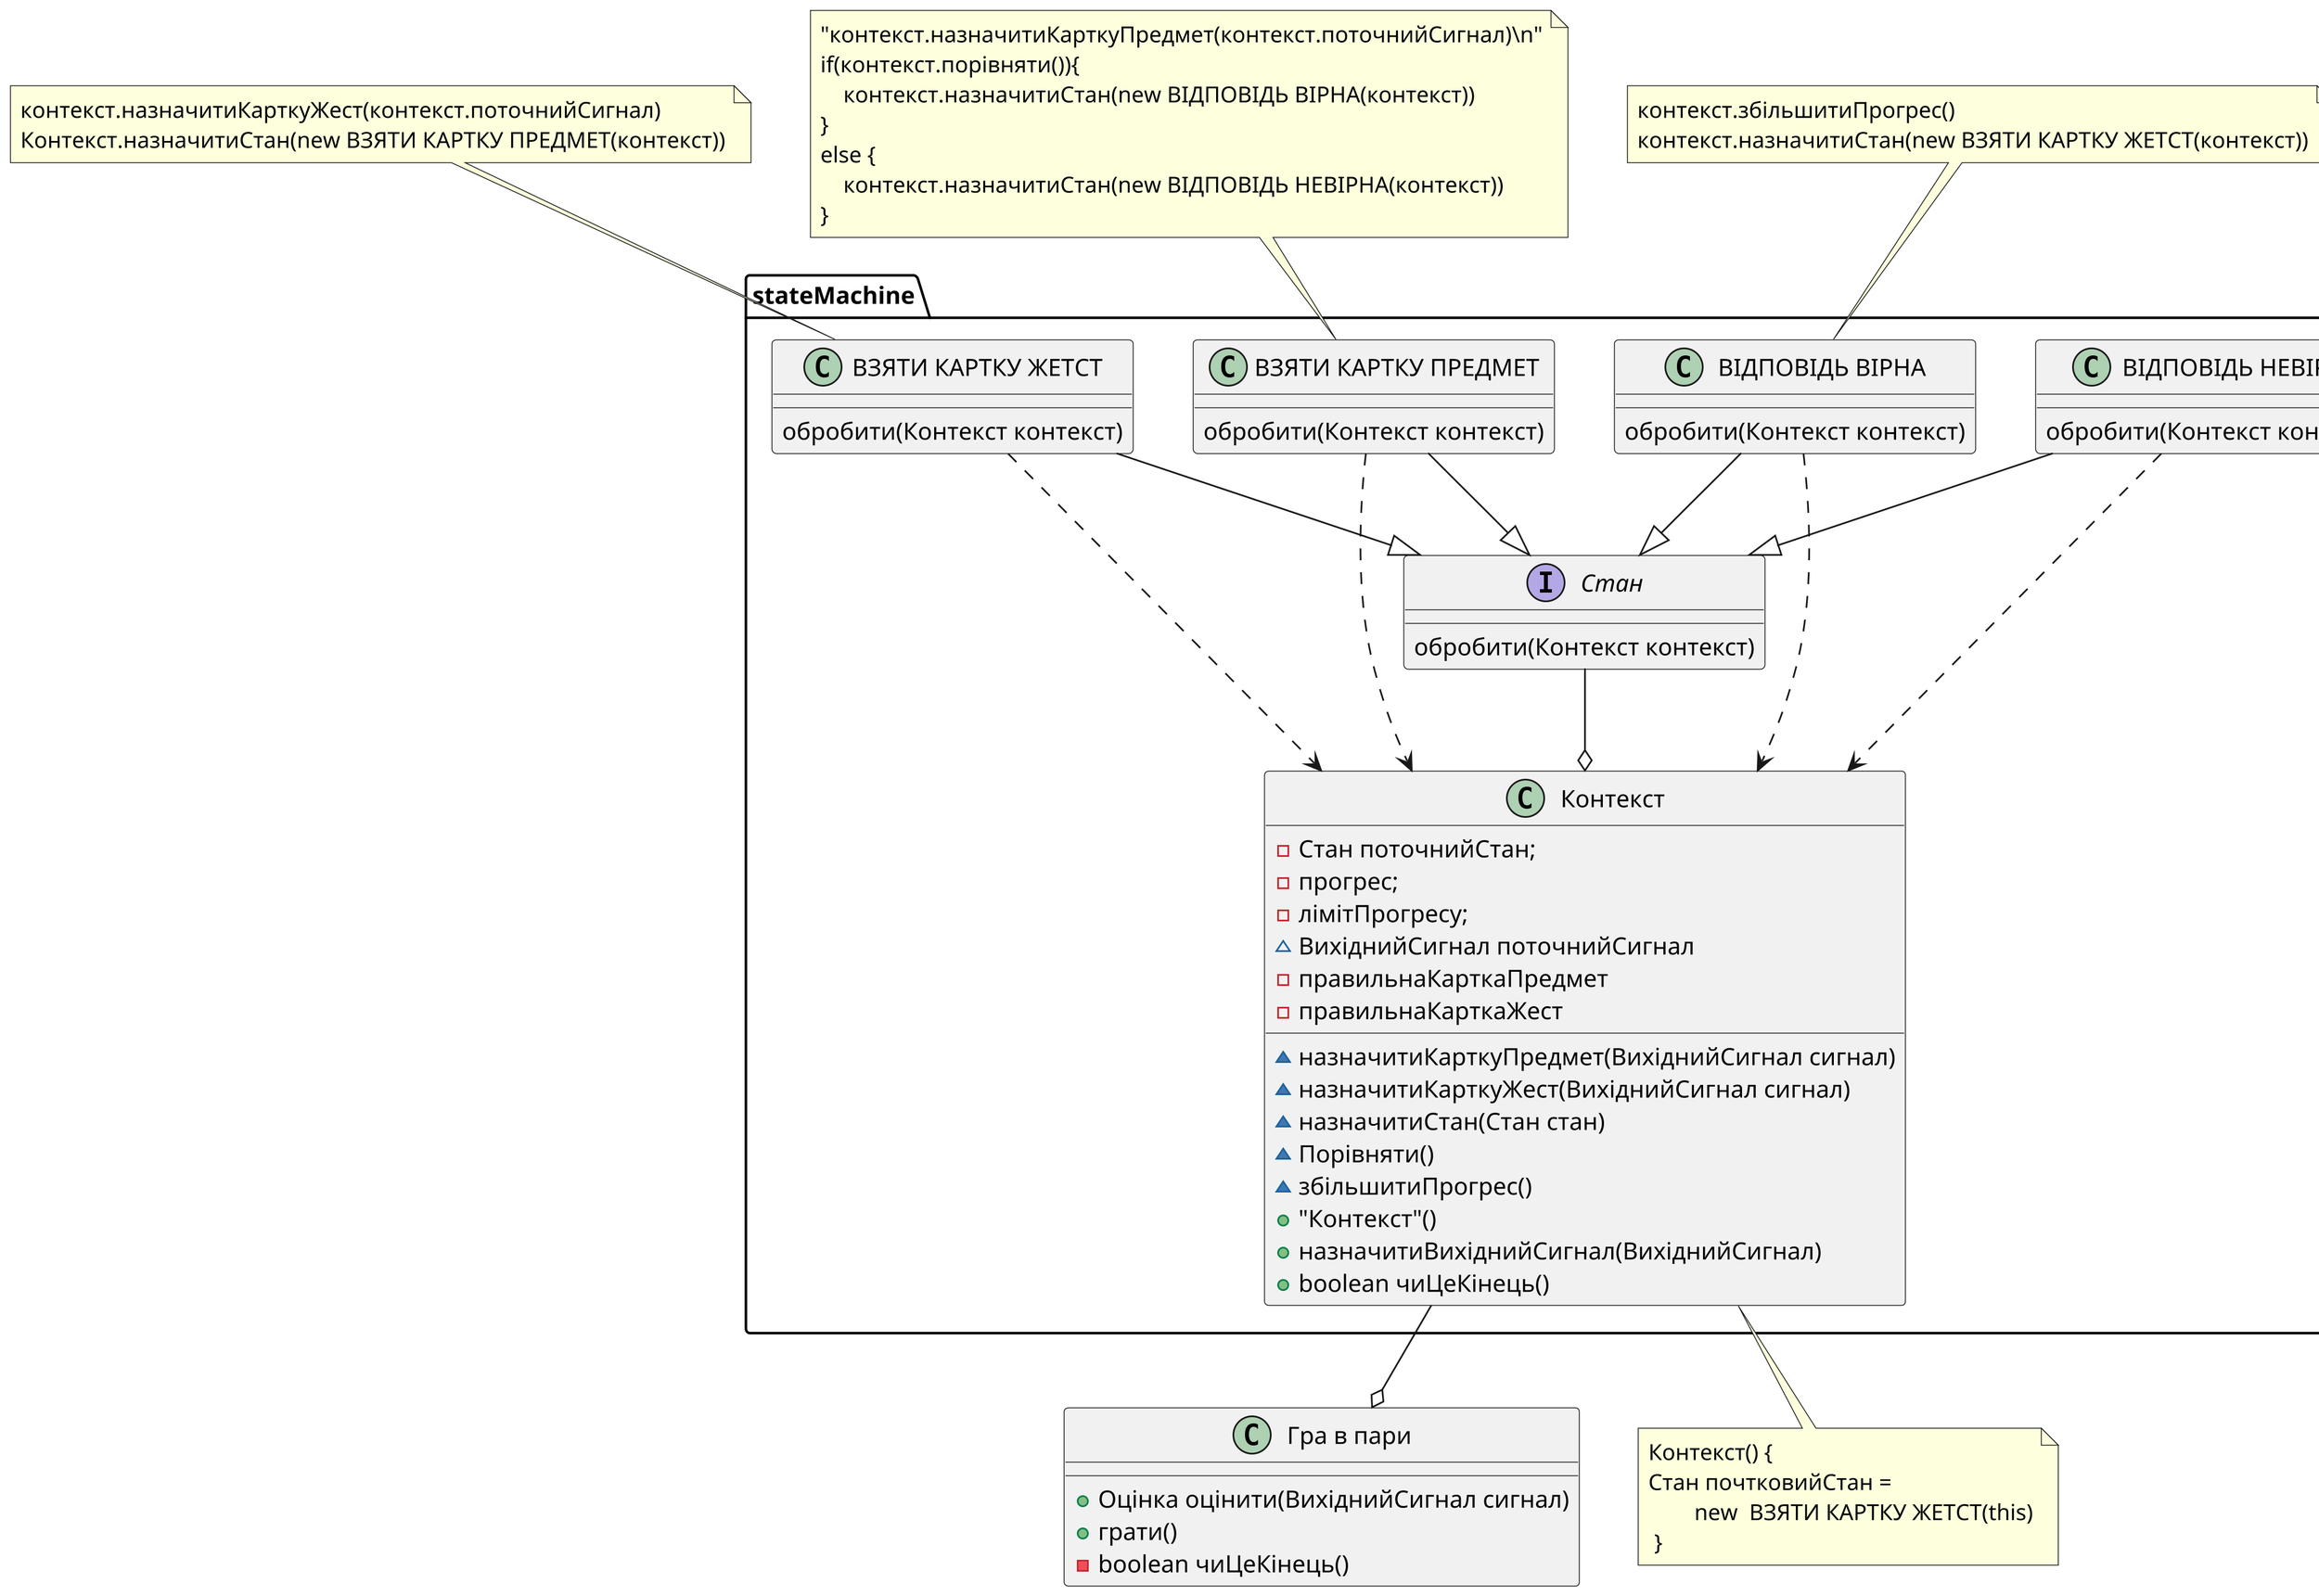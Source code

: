 @startuml
scale 3
package stateMachine {
interface "Стан" as State{
  обробити(Контекст контекст)
}
class "ВЗЯТИ КАРТКУ ЖЕТСТ" as SignCard {
  обробити(Контекст контекст)
}
class "ВЗЯТИ КАРТКУ ПРЕДМЕТ" as ItemCard{
  обробити(Контекст контекст)
}
class "ВІДПОВІДЬ ВІРНА" as CorrectAnswer{
   обробити(Контекст контекст)
}
class "ВІДПОВІДЬ НЕВІРНА" as WrongAnswer{
   обробити(Контекст контекст)
}

class "Контекст" as Context{
    - Стан поточнийСтан;
    - прогрес;
    - лімітПрогресу;
    ~ ВихіднийСигнал поточнийСигнал
    - правильнаКарткаПредмет
    - правильнаКарткаЖест
    ~ назначитиКарткуПредмет(ВихіднийСигнал сигнал)
    ~ назначитиКарткуЖест(ВихіднийСигнал сигнал)
    ~ назначитиСтан(Стан стан)
    ~ Порівняти()
    ~ збільшитиПрогрес()
    + "Контекст"()
    + назначитиВихіднийСигнал(ВихіднийСигнал)
    + boolean чиЦеКінець()
}
}
class "Гра в пари" as Game {

    + Оцінка оцінити(ВихіднийСигнал сигнал)
    + грати()
    -boolean чиЦеКінець()
}


    SignCard --|> State
    ItemCard --|> State
    CorrectAnswer --|> State
    WrongAnswer --|> State
    WrongAnswer ..> Context
    CorrectAnswer  ..> Context
    SignCard ..> Context
    ItemCard ..> Context
    State --o Context
    Context --o Game

note "Контекст() {\nСтан почтковийСтан = \n\tnew  ВЗЯТИ КАРТКУ ЖЕТСТ(this)\n }" as ContextInitNote

note "контекст.назначитиКарткуЖест(контекст.поточнийСигнал)\nКонтекст.назначитиСтан(new ВЗЯТИ КАРТКУ ПРЕДМЕТ(контекст))" as SignCardNote
note as ItemCardNote
    "контекст.назначитиКарткуПредмет(контекст.поточнийСигнал)\n"
    if(контекст.порівняти()){
        контекст.назначитиСтан(new ВІДПОВІДЬ ВІРНА(контекст))
    }
    else {
        контекст.назначитиСтан(new ВІДПОВІДЬ НЕВІРНА(контекст))
    }
end note

note as CorrectAnswerNote
    контекст.збільшитиПрогрес()
    контекст.назначитиСтан(new ВЗЯТИ КАРТКУ ЖЕТСТ(контекст))
end note

note as WrongAnswerNote
    контекст.назначитиСтан(new  ВЗЯТИ КАРТКУ ЖЕТСТ(контекст))
end note


Context .. ContextInitNote
SignCardNote .. SignCard
ItemCardNote .. ItemCard
CorrectAnswerNote .. CorrectAnswer
WrongAnswerNote .. WrongAnswer

@enduml